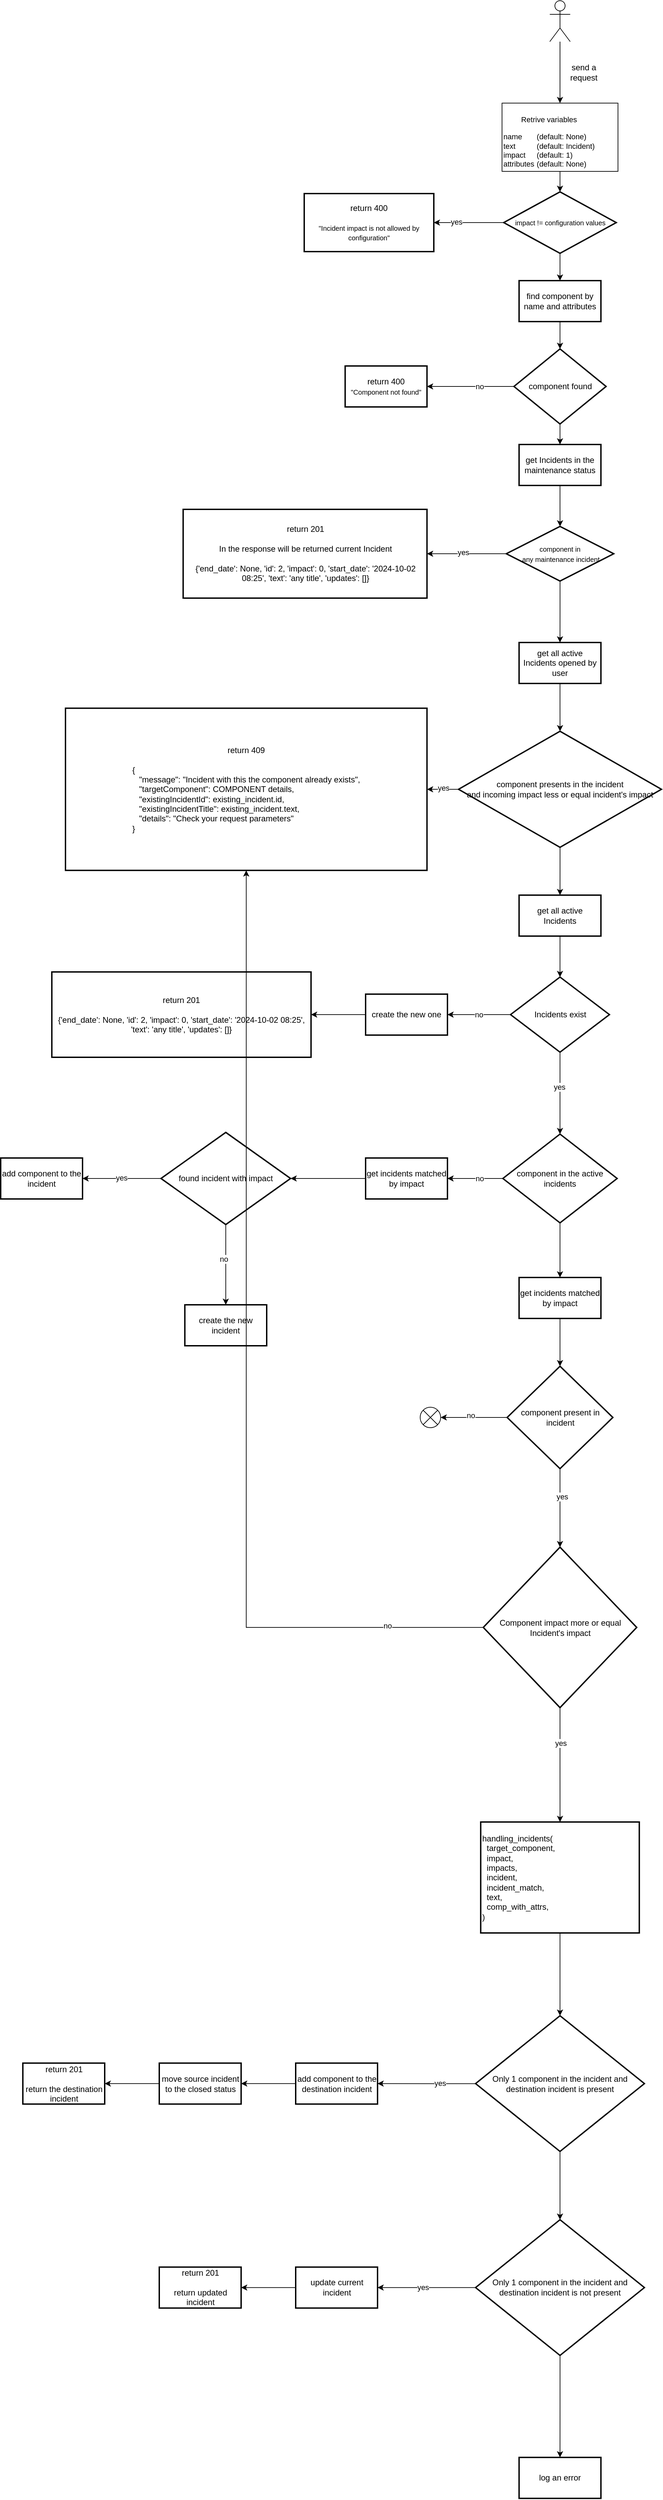 <mxfile version="24.7.17">
  <diagram name="Page-1" id="TqILZYFhsVpSWD5aWVXQ">
    <mxGraphModel dx="5778" dy="2816" grid="1" gridSize="10" guides="1" tooltips="1" connect="1" arrows="1" fold="1" page="1" pageScale="1" pageWidth="1169" pageHeight="827" math="0" shadow="0">
      <root>
        <mxCell id="0" />
        <mxCell id="1" parent="0" />
        <mxCell id="e0_OfnmEluSwLV_fi7oM-22" value="" style="edgeStyle=orthogonalEdgeStyle;rounded=0;orthogonalLoop=1;jettySize=auto;html=1;" parent="1" source="e0_OfnmEluSwLV_fi7oM-15" target="e0_OfnmEluSwLV_fi7oM-21" edge="1">
          <mxGeometry relative="1" as="geometry" />
        </mxCell>
        <mxCell id="e0_OfnmEluSwLV_fi7oM-23" value="yes" style="edgeLabel;html=1;align=center;verticalAlign=middle;resizable=0;points=[];" parent="e0_OfnmEluSwLV_fi7oM-22" vertex="1" connectable="0">
          <mxGeometry x="0.354" y="-1" relative="1" as="geometry">
            <mxPoint as="offset" />
          </mxGeometry>
        </mxCell>
        <mxCell id="e0_OfnmEluSwLV_fi7oM-25" value="" style="edgeStyle=orthogonalEdgeStyle;rounded=0;orthogonalLoop=1;jettySize=auto;html=1;" parent="1" source="e0_OfnmEluSwLV_fi7oM-15" target="e0_OfnmEluSwLV_fi7oM-24" edge="1">
          <mxGeometry relative="1" as="geometry" />
        </mxCell>
        <mxCell id="e0_OfnmEluSwLV_fi7oM-15" value="&lt;font style=&quot;font-size: 10px;&quot;&gt;impact != configuration values&lt;/font&gt;" style="strokeWidth=2;html=1;shape=mxgraph.flowchart.decision;whiteSpace=wrap;" parent="1" vertex="1">
          <mxGeometry x="352.5" y="350" width="165" height="90" as="geometry" />
        </mxCell>
        <mxCell id="e0_OfnmEluSwLV_fi7oM-20" value="" style="edgeStyle=orthogonalEdgeStyle;rounded=0;orthogonalLoop=1;jettySize=auto;html=1;" parent="1" source="e0_OfnmEluSwLV_fi7oM-16" target="e0_OfnmEluSwLV_fi7oM-15" edge="1">
          <mxGeometry relative="1" as="geometry" />
        </mxCell>
        <mxCell id="e0_OfnmEluSwLV_fi7oM-16" value="&lt;p style=&quot;text-align: center; padding-left: 0px;&quot;&gt;&lt;font style=&quot;font-size: 11px;&quot;&gt;Retrive variables&lt;/font&gt;&lt;/p&gt;&lt;div style=&quot;font-size: 11px;&quot;&gt;&lt;font style=&quot;font-size: 11px;&quot;&gt;name&lt;span style=&quot;white-space: pre;&quot;&gt;&#x9;&lt;/span&gt;(default: None)&lt;/font&gt;&lt;/div&gt;&lt;div style=&quot;font-size: 11px;&quot;&gt;&lt;font style=&quot;font-size: 11px;&quot;&gt;text&lt;span style=&quot;white-space: pre;&quot;&gt;&#x9;&lt;/span&gt;&lt;span style=&quot;white-space: pre;&quot;&gt;&#x9;&lt;/span&gt;(default: Incident)&lt;/font&gt;&lt;/div&gt;&lt;div style=&quot;font-size: 11px;&quot;&gt;&lt;font style=&quot;font-size: 11px;&quot;&gt;impact&lt;span style=&quot;white-space: pre;&quot;&gt;&#x9;&lt;/span&gt;(default: 1)&lt;/font&gt;&lt;/div&gt;&lt;div style=&quot;font-size: 11px;&quot;&gt;&lt;font style=&quot;font-size: 11px;&quot;&gt;attributes&lt;span style=&quot;white-space: pre;&quot;&gt;&#x9;&lt;/span&gt;(default: None)&lt;/font&gt;&lt;/div&gt;" style="rounded=0;whiteSpace=wrap;html=1;align=left;" parent="1" vertex="1">
          <mxGeometry x="350" y="220" width="170" height="100" as="geometry" />
        </mxCell>
        <mxCell id="e0_OfnmEluSwLV_fi7oM-18" value="" style="edgeStyle=orthogonalEdgeStyle;rounded=0;orthogonalLoop=1;jettySize=auto;html=1;" parent="1" source="e0_OfnmEluSwLV_fi7oM-17" target="e0_OfnmEluSwLV_fi7oM-16" edge="1">
          <mxGeometry relative="1" as="geometry" />
        </mxCell>
        <mxCell id="e0_OfnmEluSwLV_fi7oM-17" value="" style="shape=umlActor;verticalLabelPosition=bottom;verticalAlign=top;html=1;outlineConnect=0;" parent="1" vertex="1">
          <mxGeometry x="420" y="70" width="30" height="60" as="geometry" />
        </mxCell>
        <mxCell id="e0_OfnmEluSwLV_fi7oM-19" value="send a request" style="text;html=1;align=center;verticalAlign=middle;whiteSpace=wrap;rounded=0;" parent="1" vertex="1">
          <mxGeometry x="440" y="160" width="60" height="30" as="geometry" />
        </mxCell>
        <mxCell id="e0_OfnmEluSwLV_fi7oM-21" value="return 400&lt;div&gt;&lt;br&gt;&lt;div&gt;&lt;font style=&quot;font-size: 10px;&quot;&gt;&quot;Incident impact is not allowed by configuration&quot;&lt;/font&gt;&lt;/div&gt;&lt;/div&gt;" style="whiteSpace=wrap;html=1;strokeWidth=2;" parent="1" vertex="1">
          <mxGeometry x="60" y="352.5" width="190" height="85" as="geometry" />
        </mxCell>
        <mxCell id="e0_OfnmEluSwLV_fi7oM-28" value="" style="edgeStyle=orthogonalEdgeStyle;rounded=0;orthogonalLoop=1;jettySize=auto;html=1;" parent="1" source="e0_OfnmEluSwLV_fi7oM-24" target="e0_OfnmEluSwLV_fi7oM-27" edge="1">
          <mxGeometry relative="1" as="geometry" />
        </mxCell>
        <mxCell id="e0_OfnmEluSwLV_fi7oM-24" value="find component by name and attributes" style="whiteSpace=wrap;html=1;strokeWidth=2;" parent="1" vertex="1">
          <mxGeometry x="375" y="480" width="120" height="60" as="geometry" />
        </mxCell>
        <mxCell id="e0_OfnmEluSwLV_fi7oM-30" value="" style="edgeStyle=orthogonalEdgeStyle;rounded=0;orthogonalLoop=1;jettySize=auto;html=1;" parent="1" source="e0_OfnmEluSwLV_fi7oM-27" target="e0_OfnmEluSwLV_fi7oM-29" edge="1">
          <mxGeometry relative="1" as="geometry" />
        </mxCell>
        <mxCell id="e0_OfnmEluSwLV_fi7oM-32" value="no" style="edgeLabel;html=1;align=center;verticalAlign=middle;resizable=0;points=[];" parent="e0_OfnmEluSwLV_fi7oM-30" vertex="1" connectable="0">
          <mxGeometry x="-0.2" relative="1" as="geometry">
            <mxPoint as="offset" />
          </mxGeometry>
        </mxCell>
        <mxCell id="e0_OfnmEluSwLV_fi7oM-34" value="" style="edgeStyle=orthogonalEdgeStyle;rounded=0;orthogonalLoop=1;jettySize=auto;html=1;" parent="1" source="e0_OfnmEluSwLV_fi7oM-27" target="e0_OfnmEluSwLV_fi7oM-33" edge="1">
          <mxGeometry relative="1" as="geometry" />
        </mxCell>
        <mxCell id="e0_OfnmEluSwLV_fi7oM-27" value="component found" style="rhombus;whiteSpace=wrap;html=1;strokeWidth=2;" parent="1" vertex="1">
          <mxGeometry x="367.5" y="580" width="135" height="110" as="geometry" />
        </mxCell>
        <mxCell id="e0_OfnmEluSwLV_fi7oM-29" value="return 400&lt;div&gt;&lt;div&gt;&lt;font style=&quot;font-size: 10px;&quot;&gt;&quot;Component not found&quot;&lt;/font&gt;&lt;/div&gt;&lt;/div&gt;" style="whiteSpace=wrap;html=1;strokeWidth=2;" parent="1" vertex="1">
          <mxGeometry x="120" y="605" width="120" height="60" as="geometry" />
        </mxCell>
        <mxCell id="e0_OfnmEluSwLV_fi7oM-36" value="" style="edgeStyle=orthogonalEdgeStyle;rounded=0;orthogonalLoop=1;jettySize=auto;html=1;" parent="1" source="e0_OfnmEluSwLV_fi7oM-33" target="e0_OfnmEluSwLV_fi7oM-35" edge="1">
          <mxGeometry relative="1" as="geometry" />
        </mxCell>
        <mxCell id="e0_OfnmEluSwLV_fi7oM-33" value="get Incidents in the maintenance status" style="whiteSpace=wrap;html=1;strokeWidth=2;" parent="1" vertex="1">
          <mxGeometry x="375" y="720" width="120" height="60" as="geometry" />
        </mxCell>
        <mxCell id="e0_OfnmEluSwLV_fi7oM-38" value="" style="edgeStyle=orthogonalEdgeStyle;rounded=0;orthogonalLoop=1;jettySize=auto;html=1;" parent="1" source="e0_OfnmEluSwLV_fi7oM-35" target="e0_OfnmEluSwLV_fi7oM-37" edge="1">
          <mxGeometry relative="1" as="geometry" />
        </mxCell>
        <mxCell id="e0_OfnmEluSwLV_fi7oM-39" value="yes" style="edgeLabel;html=1;align=center;verticalAlign=middle;resizable=0;points=[];" parent="e0_OfnmEluSwLV_fi7oM-38" vertex="1" connectable="0">
          <mxGeometry x="0.099" y="-2" relative="1" as="geometry">
            <mxPoint as="offset" />
          </mxGeometry>
        </mxCell>
        <mxCell id="e0_OfnmEluSwLV_fi7oM-41" value="" style="edgeStyle=orthogonalEdgeStyle;rounded=0;orthogonalLoop=1;jettySize=auto;html=1;" parent="1" source="e0_OfnmEluSwLV_fi7oM-35" target="e0_OfnmEluSwLV_fi7oM-40" edge="1">
          <mxGeometry relative="1" as="geometry" />
        </mxCell>
        <mxCell id="e0_OfnmEluSwLV_fi7oM-35" value="&lt;font style=&quot;font-size: 10px;&quot;&gt;component in&lt;/font&gt;&lt;div&gt;&lt;font style=&quot;font-size: 10px;&quot;&gt;&amp;nbsp;any maintenance incident&lt;/font&gt;&lt;/div&gt;" style="rhombus;whiteSpace=wrap;html=1;strokeWidth=2;" parent="1" vertex="1">
          <mxGeometry x="356.25" y="840" width="157.5" height="80" as="geometry" />
        </mxCell>
        <mxCell id="e0_OfnmEluSwLV_fi7oM-37" value="return 201&lt;div&gt;&lt;br&gt;&lt;/div&gt;&lt;div&gt;In the response will be returned current Incident&lt;/div&gt;&lt;div&gt;&lt;br&gt;&lt;/div&gt;&lt;div&gt;{&#39;end_date&#39;: None, &#39;id&#39;: 2, &#39;impact&#39;: 0, &#39;start_date&#39;: &#39;2024-10-02 08:25&#39;, &#39;text&#39;: &#39;any title&#39;, &#39;updates&#39;: []}&lt;br&gt;&lt;/div&gt;" style="whiteSpace=wrap;html=1;strokeWidth=2;" parent="1" vertex="1">
          <mxGeometry x="-117.5" y="815" width="357.5" height="130" as="geometry" />
        </mxCell>
        <mxCell id="e0_OfnmEluSwLV_fi7oM-43" value="" style="edgeStyle=orthogonalEdgeStyle;rounded=0;orthogonalLoop=1;jettySize=auto;html=1;" parent="1" source="e0_OfnmEluSwLV_fi7oM-40" target="e0_OfnmEluSwLV_fi7oM-42" edge="1">
          <mxGeometry relative="1" as="geometry" />
        </mxCell>
        <mxCell id="e0_OfnmEluSwLV_fi7oM-40" value="get all active Incidents opened by user" style="whiteSpace=wrap;html=1;strokeWidth=2;" parent="1" vertex="1">
          <mxGeometry x="375" y="1010" width="120" height="60" as="geometry" />
        </mxCell>
        <mxCell id="e0_OfnmEluSwLV_fi7oM-45" value="" style="edgeStyle=orthogonalEdgeStyle;rounded=0;orthogonalLoop=1;jettySize=auto;html=1;" parent="1" source="e0_OfnmEluSwLV_fi7oM-42" target="e0_OfnmEluSwLV_fi7oM-44" edge="1">
          <mxGeometry relative="1" as="geometry" />
        </mxCell>
        <mxCell id="e0_OfnmEluSwLV_fi7oM-52" value="yes" style="edgeLabel;html=1;align=center;verticalAlign=middle;resizable=0;points=[];" parent="e0_OfnmEluSwLV_fi7oM-45" vertex="1" connectable="0">
          <mxGeometry x="-0.004" y="-2" relative="1" as="geometry">
            <mxPoint as="offset" />
          </mxGeometry>
        </mxCell>
        <mxCell id="e0_OfnmEluSwLV_fi7oM-47" value="" style="edgeStyle=orthogonalEdgeStyle;rounded=0;orthogonalLoop=1;jettySize=auto;html=1;" parent="1" source="e0_OfnmEluSwLV_fi7oM-42" target="e0_OfnmEluSwLV_fi7oM-46" edge="1">
          <mxGeometry relative="1" as="geometry" />
        </mxCell>
        <mxCell id="e0_OfnmEluSwLV_fi7oM-42" value="component presents in the incident&lt;div&gt;and incoming impact less or equal incident&#39;s impact&lt;/div&gt;" style="rhombus;whiteSpace=wrap;html=1;strokeWidth=2;" parent="1" vertex="1">
          <mxGeometry x="286.25" y="1140" width="297.5" height="170" as="geometry" />
        </mxCell>
        <mxCell id="e0_OfnmEluSwLV_fi7oM-44" value="return 409&lt;div&gt;&lt;br&gt;&lt;/div&gt;&lt;div&gt;&lt;div style=&quot;text-align: justify;&quot;&gt;{&lt;/div&gt;&lt;div style=&quot;text-align: justify;&quot;&gt;&amp;nbsp; &amp;nbsp;&quot;message&quot;:&amp;nbsp;&lt;span style=&quot;background-color: initial;&quot;&gt;&quot;Incident with this the component&amp;nbsp;&lt;/span&gt;&lt;span style=&quot;background-color: initial;&quot;&gt;already exists&quot;&lt;/span&gt;&lt;span style=&quot;background-color: initial;&quot;&gt;,&lt;/span&gt;&lt;/div&gt;&lt;div style=&quot;text-align: justify;&quot;&gt;&amp;nbsp; &amp;nbsp;&quot;targetComponent&quot;: COMPONENT details,&lt;/div&gt;&lt;div style=&quot;text-align: justify;&quot;&gt;&amp;nbsp; &amp;nbsp;&quot;existingIncidentId&quot;: existing_incident.id,&lt;/div&gt;&lt;div style=&quot;text-align: justify;&quot;&gt;&amp;nbsp; &amp;nbsp;&quot;existingIncidentTitle&quot;: existing_incident.text,&lt;/div&gt;&lt;div style=&quot;text-align: justify;&quot;&gt;&amp;nbsp; &amp;nbsp;&quot;details&quot;: &quot;Check your request parameters&quot;&lt;/div&gt;&lt;div style=&quot;text-align: justify;&quot;&gt;}&lt;/div&gt;&lt;/div&gt;" style="whiteSpace=wrap;html=1;strokeWidth=2;" parent="1" vertex="1">
          <mxGeometry x="-290" y="1106.25" width="530" height="237.5" as="geometry" />
        </mxCell>
        <mxCell id="e0_OfnmEluSwLV_fi7oM-49" value="" style="edgeStyle=orthogonalEdgeStyle;rounded=0;orthogonalLoop=1;jettySize=auto;html=1;" parent="1" source="e0_OfnmEluSwLV_fi7oM-46" target="e0_OfnmEluSwLV_fi7oM-48" edge="1">
          <mxGeometry relative="1" as="geometry" />
        </mxCell>
        <mxCell id="e0_OfnmEluSwLV_fi7oM-46" value="get all active Incidents" style="whiteSpace=wrap;html=1;strokeWidth=2;" parent="1" vertex="1">
          <mxGeometry x="375" y="1380" width="120" height="60" as="geometry" />
        </mxCell>
        <mxCell id="e0_OfnmEluSwLV_fi7oM-51" value="no" style="edgeStyle=orthogonalEdgeStyle;rounded=0;orthogonalLoop=1;jettySize=auto;html=1;" parent="1" source="e0_OfnmEluSwLV_fi7oM-48" target="e0_OfnmEluSwLV_fi7oM-50" edge="1">
          <mxGeometry relative="1" as="geometry" />
        </mxCell>
        <mxCell id="e0_OfnmEluSwLV_fi7oM-56" value="" style="edgeStyle=orthogonalEdgeStyle;rounded=0;orthogonalLoop=1;jettySize=auto;html=1;entryX=0.5;entryY=0;entryDx=0;entryDy=0;" parent="1" source="e0_OfnmEluSwLV_fi7oM-48" target="e0_OfnmEluSwLV_fi7oM-58" edge="1">
          <mxGeometry relative="1" as="geometry">
            <mxPoint x="435" y="1715" as="targetPoint" />
          </mxGeometry>
        </mxCell>
        <mxCell id="e0_OfnmEluSwLV_fi7oM-57" value="yes" style="edgeLabel;html=1;align=center;verticalAlign=middle;resizable=0;points=[];" parent="e0_OfnmEluSwLV_fi7oM-56" vertex="1" connectable="0">
          <mxGeometry x="-0.162" y="-1" relative="1" as="geometry">
            <mxPoint as="offset" />
          </mxGeometry>
        </mxCell>
        <mxCell id="e0_OfnmEluSwLV_fi7oM-48" value="Incidents exist" style="rhombus;whiteSpace=wrap;html=1;strokeWidth=2;" parent="1" vertex="1">
          <mxGeometry x="362.5" y="1500" width="145" height="110" as="geometry" />
        </mxCell>
        <mxCell id="e0_OfnmEluSwLV_fi7oM-54" value="" style="edgeStyle=orthogonalEdgeStyle;rounded=0;orthogonalLoop=1;jettySize=auto;html=1;" parent="1" source="e0_OfnmEluSwLV_fi7oM-50" target="e0_OfnmEluSwLV_fi7oM-53" edge="1">
          <mxGeometry relative="1" as="geometry" />
        </mxCell>
        <mxCell id="e0_OfnmEluSwLV_fi7oM-50" value="create the new one" style="whiteSpace=wrap;html=1;strokeWidth=2;" parent="1" vertex="1">
          <mxGeometry x="150" y="1525" width="120" height="60" as="geometry" />
        </mxCell>
        <mxCell id="e0_OfnmEluSwLV_fi7oM-53" value="return 201&lt;div&gt;&lt;br&gt;&lt;/div&gt;&lt;div&gt;{&#39;end_date&#39;: None, &#39;id&#39;: 2, &#39;impact&#39;: 0, &#39;start_date&#39;: &#39;2024-10-02 08:25&#39;, &#39;text&#39;: &#39;any title&#39;, &#39;updates&#39;: []}&lt;br&gt;&lt;/div&gt;" style="whiteSpace=wrap;html=1;strokeWidth=2;" parent="1" vertex="1">
          <mxGeometry x="-310" y="1492.5" width="380" height="125" as="geometry" />
        </mxCell>
        <mxCell id="e0_OfnmEluSwLV_fi7oM-60" value="" style="edgeStyle=orthogonalEdgeStyle;rounded=0;orthogonalLoop=1;jettySize=auto;html=1;" parent="1" source="e0_OfnmEluSwLV_fi7oM-58" target="e0_OfnmEluSwLV_fi7oM-59" edge="1">
          <mxGeometry relative="1" as="geometry" />
        </mxCell>
        <mxCell id="e0_OfnmEluSwLV_fi7oM-61" value="no" style="edgeLabel;html=1;align=center;verticalAlign=middle;resizable=0;points=[];" parent="e0_OfnmEluSwLV_fi7oM-60" vertex="1" connectable="0">
          <mxGeometry x="-0.15" relative="1" as="geometry">
            <mxPoint as="offset" />
          </mxGeometry>
        </mxCell>
        <mxCell id="e0_OfnmEluSwLV_fi7oM-71" style="edgeStyle=orthogonalEdgeStyle;rounded=0;orthogonalLoop=1;jettySize=auto;html=1;exitX=0.5;exitY=1;exitDx=0;exitDy=0;entryX=0.5;entryY=0;entryDx=0;entryDy=0;" parent="1" source="e0_OfnmEluSwLV_fi7oM-58" target="e0_OfnmEluSwLV_fi7oM-70" edge="1">
          <mxGeometry relative="1" as="geometry" />
        </mxCell>
        <mxCell id="e0_OfnmEluSwLV_fi7oM-58" value="component in the active incidents" style="rhombus;whiteSpace=wrap;html=1;strokeWidth=2;" parent="1" vertex="1">
          <mxGeometry x="351.25" y="1730" width="167.5" height="130" as="geometry" />
        </mxCell>
        <mxCell id="e0_OfnmEluSwLV_fi7oM-63" value="" style="edgeStyle=orthogonalEdgeStyle;rounded=0;orthogonalLoop=1;jettySize=auto;html=1;" parent="1" source="e0_OfnmEluSwLV_fi7oM-59" target="e0_OfnmEluSwLV_fi7oM-62" edge="1">
          <mxGeometry relative="1" as="geometry" />
        </mxCell>
        <mxCell id="e0_OfnmEluSwLV_fi7oM-59" value="get incidents matched by impact" style="whiteSpace=wrap;html=1;strokeWidth=2;" parent="1" vertex="1">
          <mxGeometry x="150" y="1765" width="120" height="60" as="geometry" />
        </mxCell>
        <mxCell id="e0_OfnmEluSwLV_fi7oM-65" value="" style="edgeStyle=orthogonalEdgeStyle;rounded=0;orthogonalLoop=1;jettySize=auto;html=1;" parent="1" source="e0_OfnmEluSwLV_fi7oM-62" target="e0_OfnmEluSwLV_fi7oM-64" edge="1">
          <mxGeometry relative="1" as="geometry" />
        </mxCell>
        <mxCell id="e0_OfnmEluSwLV_fi7oM-66" value="yes" style="edgeLabel;html=1;align=center;verticalAlign=middle;resizable=0;points=[];" parent="e0_OfnmEluSwLV_fi7oM-65" vertex="1" connectable="0">
          <mxGeometry x="0.02" y="-1" relative="1" as="geometry">
            <mxPoint as="offset" />
          </mxGeometry>
        </mxCell>
        <mxCell id="e0_OfnmEluSwLV_fi7oM-68" value="" style="edgeStyle=orthogonalEdgeStyle;rounded=0;orthogonalLoop=1;jettySize=auto;html=1;" parent="1" source="e0_OfnmEluSwLV_fi7oM-62" target="e0_OfnmEluSwLV_fi7oM-67" edge="1">
          <mxGeometry relative="1" as="geometry" />
        </mxCell>
        <mxCell id="e0_OfnmEluSwLV_fi7oM-69" value="no" style="edgeLabel;html=1;align=center;verticalAlign=middle;resizable=0;points=[];" parent="e0_OfnmEluSwLV_fi7oM-68" vertex="1" connectable="0">
          <mxGeometry x="-0.152" y="-3" relative="1" as="geometry">
            <mxPoint as="offset" />
          </mxGeometry>
        </mxCell>
        <mxCell id="e0_OfnmEluSwLV_fi7oM-62" value="found incident with impact" style="rhombus;whiteSpace=wrap;html=1;strokeWidth=2;" parent="1" vertex="1">
          <mxGeometry x="-150" y="1727.5" width="190" height="135" as="geometry" />
        </mxCell>
        <mxCell id="e0_OfnmEluSwLV_fi7oM-64" value="add component to the incident" style="whiteSpace=wrap;html=1;strokeWidth=2;" parent="1" vertex="1">
          <mxGeometry x="-385" y="1765" width="120" height="60" as="geometry" />
        </mxCell>
        <mxCell id="e0_OfnmEluSwLV_fi7oM-67" value="create the new incident" style="whiteSpace=wrap;html=1;strokeWidth=2;" parent="1" vertex="1">
          <mxGeometry x="-115" y="1980" width="120" height="60" as="geometry" />
        </mxCell>
        <mxCell id="e0_OfnmEluSwLV_fi7oM-73" value="" style="edgeStyle=orthogonalEdgeStyle;rounded=0;orthogonalLoop=1;jettySize=auto;html=1;" parent="1" source="e0_OfnmEluSwLV_fi7oM-70" target="e0_OfnmEluSwLV_fi7oM-72" edge="1">
          <mxGeometry relative="1" as="geometry" />
        </mxCell>
        <mxCell id="e0_OfnmEluSwLV_fi7oM-70" value="get incidents matched by impact" style="whiteSpace=wrap;html=1;strokeWidth=2;" parent="1" vertex="1">
          <mxGeometry x="375" y="1940" width="120" height="60" as="geometry" />
        </mxCell>
        <mxCell id="e0_OfnmEluSwLV_fi7oM-75" value="" style="edgeStyle=orthogonalEdgeStyle;rounded=0;orthogonalLoop=1;jettySize=auto;html=1;" parent="1" source="e0_OfnmEluSwLV_fi7oM-72" target="e0_OfnmEluSwLV_fi7oM-74" edge="1">
          <mxGeometry relative="1" as="geometry" />
        </mxCell>
        <mxCell id="e0_OfnmEluSwLV_fi7oM-76" value="no" style="edgeLabel;html=1;align=center;verticalAlign=middle;resizable=0;points=[];" parent="e0_OfnmEluSwLV_fi7oM-75" vertex="1" connectable="0">
          <mxGeometry x="0.101" y="-3" relative="1" as="geometry">
            <mxPoint as="offset" />
          </mxGeometry>
        </mxCell>
        <mxCell id="e0_OfnmEluSwLV_fi7oM-78" value="" style="edgeStyle=orthogonalEdgeStyle;rounded=0;orthogonalLoop=1;jettySize=auto;html=1;" parent="1" source="e0_OfnmEluSwLV_fi7oM-72" target="e0_OfnmEluSwLV_fi7oM-77" edge="1">
          <mxGeometry relative="1" as="geometry" />
        </mxCell>
        <mxCell id="e0_OfnmEluSwLV_fi7oM-79" value="yes" style="edgeLabel;html=1;align=center;verticalAlign=middle;resizable=0;points=[];" parent="e0_OfnmEluSwLV_fi7oM-78" vertex="1" connectable="0">
          <mxGeometry x="-0.293" y="3" relative="1" as="geometry">
            <mxPoint as="offset" />
          </mxGeometry>
        </mxCell>
        <mxCell id="e0_OfnmEluSwLV_fi7oM-72" value="component present in incident" style="rhombus;whiteSpace=wrap;html=1;strokeWidth=2;" parent="1" vertex="1">
          <mxGeometry x="357.5" y="2070" width="155" height="150" as="geometry" />
        </mxCell>
        <mxCell id="e0_OfnmEluSwLV_fi7oM-74" value="" style="shape=sumEllipse;perimeter=ellipsePerimeter;html=1;backgroundOutline=1;" parent="1" vertex="1">
          <mxGeometry x="230" y="2130" width="30" height="30" as="geometry" />
        </mxCell>
        <mxCell id="e0_OfnmEluSwLV_fi7oM-81" value="" style="edgeStyle=orthogonalEdgeStyle;rounded=0;orthogonalLoop=1;jettySize=auto;html=1;" parent="1" source="e0_OfnmEluSwLV_fi7oM-77" target="e0_OfnmEluSwLV_fi7oM-80" edge="1">
          <mxGeometry relative="1" as="geometry" />
        </mxCell>
        <mxCell id="e0_OfnmEluSwLV_fi7oM-84" value="yes" style="edgeLabel;html=1;align=center;verticalAlign=middle;resizable=0;points=[];" parent="e0_OfnmEluSwLV_fi7oM-81" vertex="1" connectable="0">
          <mxGeometry x="-0.385" y="1" relative="1" as="geometry">
            <mxPoint as="offset" />
          </mxGeometry>
        </mxCell>
        <mxCell id="e0_OfnmEluSwLV_fi7oM-82" style="edgeStyle=orthogonalEdgeStyle;rounded=0;orthogonalLoop=1;jettySize=auto;html=1;exitX=0;exitY=0.5;exitDx=0;exitDy=0;entryX=0.5;entryY=1;entryDx=0;entryDy=0;" parent="1" source="e0_OfnmEluSwLV_fi7oM-77" target="e0_OfnmEluSwLV_fi7oM-44" edge="1">
          <mxGeometry relative="1" as="geometry" />
        </mxCell>
        <mxCell id="e0_OfnmEluSwLV_fi7oM-83" value="no" style="edgeLabel;html=1;align=center;verticalAlign=middle;resizable=0;points=[];" parent="e0_OfnmEluSwLV_fi7oM-82" vertex="1" connectable="0">
          <mxGeometry x="-0.807" y="-3" relative="1" as="geometry">
            <mxPoint as="offset" />
          </mxGeometry>
        </mxCell>
        <mxCell id="e0_OfnmEluSwLV_fi7oM-77" value="Component impact more or equal Incident&#39;s impact" style="rhombus;whiteSpace=wrap;html=1;strokeWidth=2;" parent="1" vertex="1">
          <mxGeometry x="322.5" y="2335" width="225" height="235" as="geometry" />
        </mxCell>
        <mxCell id="e0_OfnmEluSwLV_fi7oM-86" value="" style="edgeStyle=orthogonalEdgeStyle;rounded=0;orthogonalLoop=1;jettySize=auto;html=1;" parent="1" source="e0_OfnmEluSwLV_fi7oM-80" target="e0_OfnmEluSwLV_fi7oM-85" edge="1">
          <mxGeometry relative="1" as="geometry" />
        </mxCell>
        <mxCell id="e0_OfnmEluSwLV_fi7oM-80" value="&lt;div&gt;handling_incidents(&lt;/div&gt;&lt;div&gt;&amp;nbsp; target_component,&lt;/div&gt;&lt;div&gt;&amp;nbsp; impact,&lt;/div&gt;&lt;div&gt;&amp;nbsp; impacts,&lt;/div&gt;&lt;div&gt;&amp;nbsp; incident,&lt;/div&gt;&lt;div&gt;&amp;nbsp; incident_match,&lt;/div&gt;&lt;div&gt;&amp;nbsp; text,&lt;/div&gt;&lt;div&gt;&lt;span style=&quot;background-color: initial;&quot;&gt;&amp;nbsp; comp_with_attrs,&lt;/span&gt;&lt;/div&gt;&lt;div&gt;)&lt;/div&gt;" style="whiteSpace=wrap;html=1;strokeWidth=2;align=left;" parent="1" vertex="1">
          <mxGeometry x="318.75" y="2737.5" width="232.5" height="162.5" as="geometry" />
        </mxCell>
        <mxCell id="e0_OfnmEluSwLV_fi7oM-88" value="" style="edgeStyle=orthogonalEdgeStyle;rounded=0;orthogonalLoop=1;jettySize=auto;html=1;" parent="1" source="e0_OfnmEluSwLV_fi7oM-85" target="e0_OfnmEluSwLV_fi7oM-87" edge="1">
          <mxGeometry relative="1" as="geometry" />
        </mxCell>
        <mxCell id="e0_OfnmEluSwLV_fi7oM-89" value="yes" style="edgeLabel;html=1;align=center;verticalAlign=middle;resizable=0;points=[];" parent="e0_OfnmEluSwLV_fi7oM-88" vertex="1" connectable="0">
          <mxGeometry x="-0.265" y="-1" relative="1" as="geometry">
            <mxPoint as="offset" />
          </mxGeometry>
        </mxCell>
        <mxCell id="e0_OfnmEluSwLV_fi7oM-95" value="" style="edgeStyle=orthogonalEdgeStyle;rounded=0;orthogonalLoop=1;jettySize=auto;html=1;" parent="1" source="e0_OfnmEluSwLV_fi7oM-85" target="e0_OfnmEluSwLV_fi7oM-94" edge="1">
          <mxGeometry relative="1" as="geometry" />
        </mxCell>
        <mxCell id="e0_OfnmEluSwLV_fi7oM-85" value="Only 1 component in the incident and destination incident is present" style="rhombus;whiteSpace=wrap;html=1;align=center;strokeWidth=2;" parent="1" vertex="1">
          <mxGeometry x="311.25" y="3021.25" width="247.5" height="198.75" as="geometry" />
        </mxCell>
        <mxCell id="e0_OfnmEluSwLV_fi7oM-91" value="" style="edgeStyle=orthogonalEdgeStyle;rounded=0;orthogonalLoop=1;jettySize=auto;html=1;" parent="1" source="e0_OfnmEluSwLV_fi7oM-87" target="e0_OfnmEluSwLV_fi7oM-90" edge="1">
          <mxGeometry relative="1" as="geometry" />
        </mxCell>
        <mxCell id="e0_OfnmEluSwLV_fi7oM-87" value="add component to the destination incident" style="whiteSpace=wrap;html=1;strokeWidth=2;" parent="1" vertex="1">
          <mxGeometry x="47.5" y="3090.625" width="120" height="60" as="geometry" />
        </mxCell>
        <mxCell id="e0_OfnmEluSwLV_fi7oM-93" value="" style="edgeStyle=orthogonalEdgeStyle;rounded=0;orthogonalLoop=1;jettySize=auto;html=1;" parent="1" source="e0_OfnmEluSwLV_fi7oM-90" target="e0_OfnmEluSwLV_fi7oM-92" edge="1">
          <mxGeometry relative="1" as="geometry" />
        </mxCell>
        <mxCell id="e0_OfnmEluSwLV_fi7oM-90" value="move source incident to the closed status" style="whiteSpace=wrap;html=1;strokeWidth=2;" parent="1" vertex="1">
          <mxGeometry x="-152.5" y="3090.625" width="120" height="60" as="geometry" />
        </mxCell>
        <mxCell id="e0_OfnmEluSwLV_fi7oM-92" value="return 201&lt;div&gt;&lt;br&gt;&lt;/div&gt;&lt;div&gt;return the destination incident&lt;/div&gt;" style="whiteSpace=wrap;html=1;strokeWidth=2;" parent="1" vertex="1">
          <mxGeometry x="-352.5" y="3090.625" width="120" height="60" as="geometry" />
        </mxCell>
        <mxCell id="zGvvt8R07PYJa0WJ6Som-2" value="" style="edgeStyle=orthogonalEdgeStyle;rounded=0;orthogonalLoop=1;jettySize=auto;html=1;" edge="1" parent="1" source="e0_OfnmEluSwLV_fi7oM-94" target="zGvvt8R07PYJa0WJ6Som-1">
          <mxGeometry relative="1" as="geometry" />
        </mxCell>
        <mxCell id="zGvvt8R07PYJa0WJ6Som-5" value="yes" style="edgeLabel;html=1;align=center;verticalAlign=middle;resizable=0;points=[];" vertex="1" connectable="0" parent="zGvvt8R07PYJa0WJ6Som-2">
          <mxGeometry x="0.075" y="-1" relative="1" as="geometry">
            <mxPoint as="offset" />
          </mxGeometry>
        </mxCell>
        <mxCell id="zGvvt8R07PYJa0WJ6Som-7" value="" style="edgeStyle=orthogonalEdgeStyle;rounded=0;orthogonalLoop=1;jettySize=auto;html=1;" edge="1" parent="1" source="e0_OfnmEluSwLV_fi7oM-94" target="zGvvt8R07PYJa0WJ6Som-6">
          <mxGeometry relative="1" as="geometry" />
        </mxCell>
        <mxCell id="e0_OfnmEluSwLV_fi7oM-94" value="Only 1 component in the incident and destination incident is not present" style="rhombus;whiteSpace=wrap;html=1;align=center;strokeWidth=2;" parent="1" vertex="1">
          <mxGeometry x="311.25" y="3320" width="247.5" height="198.75" as="geometry" />
        </mxCell>
        <mxCell id="zGvvt8R07PYJa0WJ6Som-4" value="" style="edgeStyle=orthogonalEdgeStyle;rounded=0;orthogonalLoop=1;jettySize=auto;html=1;" edge="1" parent="1" source="zGvvt8R07PYJa0WJ6Som-1" target="zGvvt8R07PYJa0WJ6Som-3">
          <mxGeometry relative="1" as="geometry" />
        </mxCell>
        <mxCell id="zGvvt8R07PYJa0WJ6Som-1" value="update current incident" style="whiteSpace=wrap;html=1;strokeWidth=2;" vertex="1" parent="1">
          <mxGeometry x="47.5" y="3389.375" width="120" height="60" as="geometry" />
        </mxCell>
        <mxCell id="zGvvt8R07PYJa0WJ6Som-3" value="return 201&lt;div&gt;&lt;br&gt;&lt;/div&gt;&lt;div&gt;return updated incident&lt;/div&gt;" style="whiteSpace=wrap;html=1;strokeWidth=2;" vertex="1" parent="1">
          <mxGeometry x="-152.5" y="3389.375" width="120" height="60" as="geometry" />
        </mxCell>
        <mxCell id="zGvvt8R07PYJa0WJ6Som-6" value="log an error" style="whiteSpace=wrap;html=1;strokeWidth=2;" vertex="1" parent="1">
          <mxGeometry x="375" y="3668.125" width="120" height="60" as="geometry" />
        </mxCell>
      </root>
    </mxGraphModel>
  </diagram>
</mxfile>
